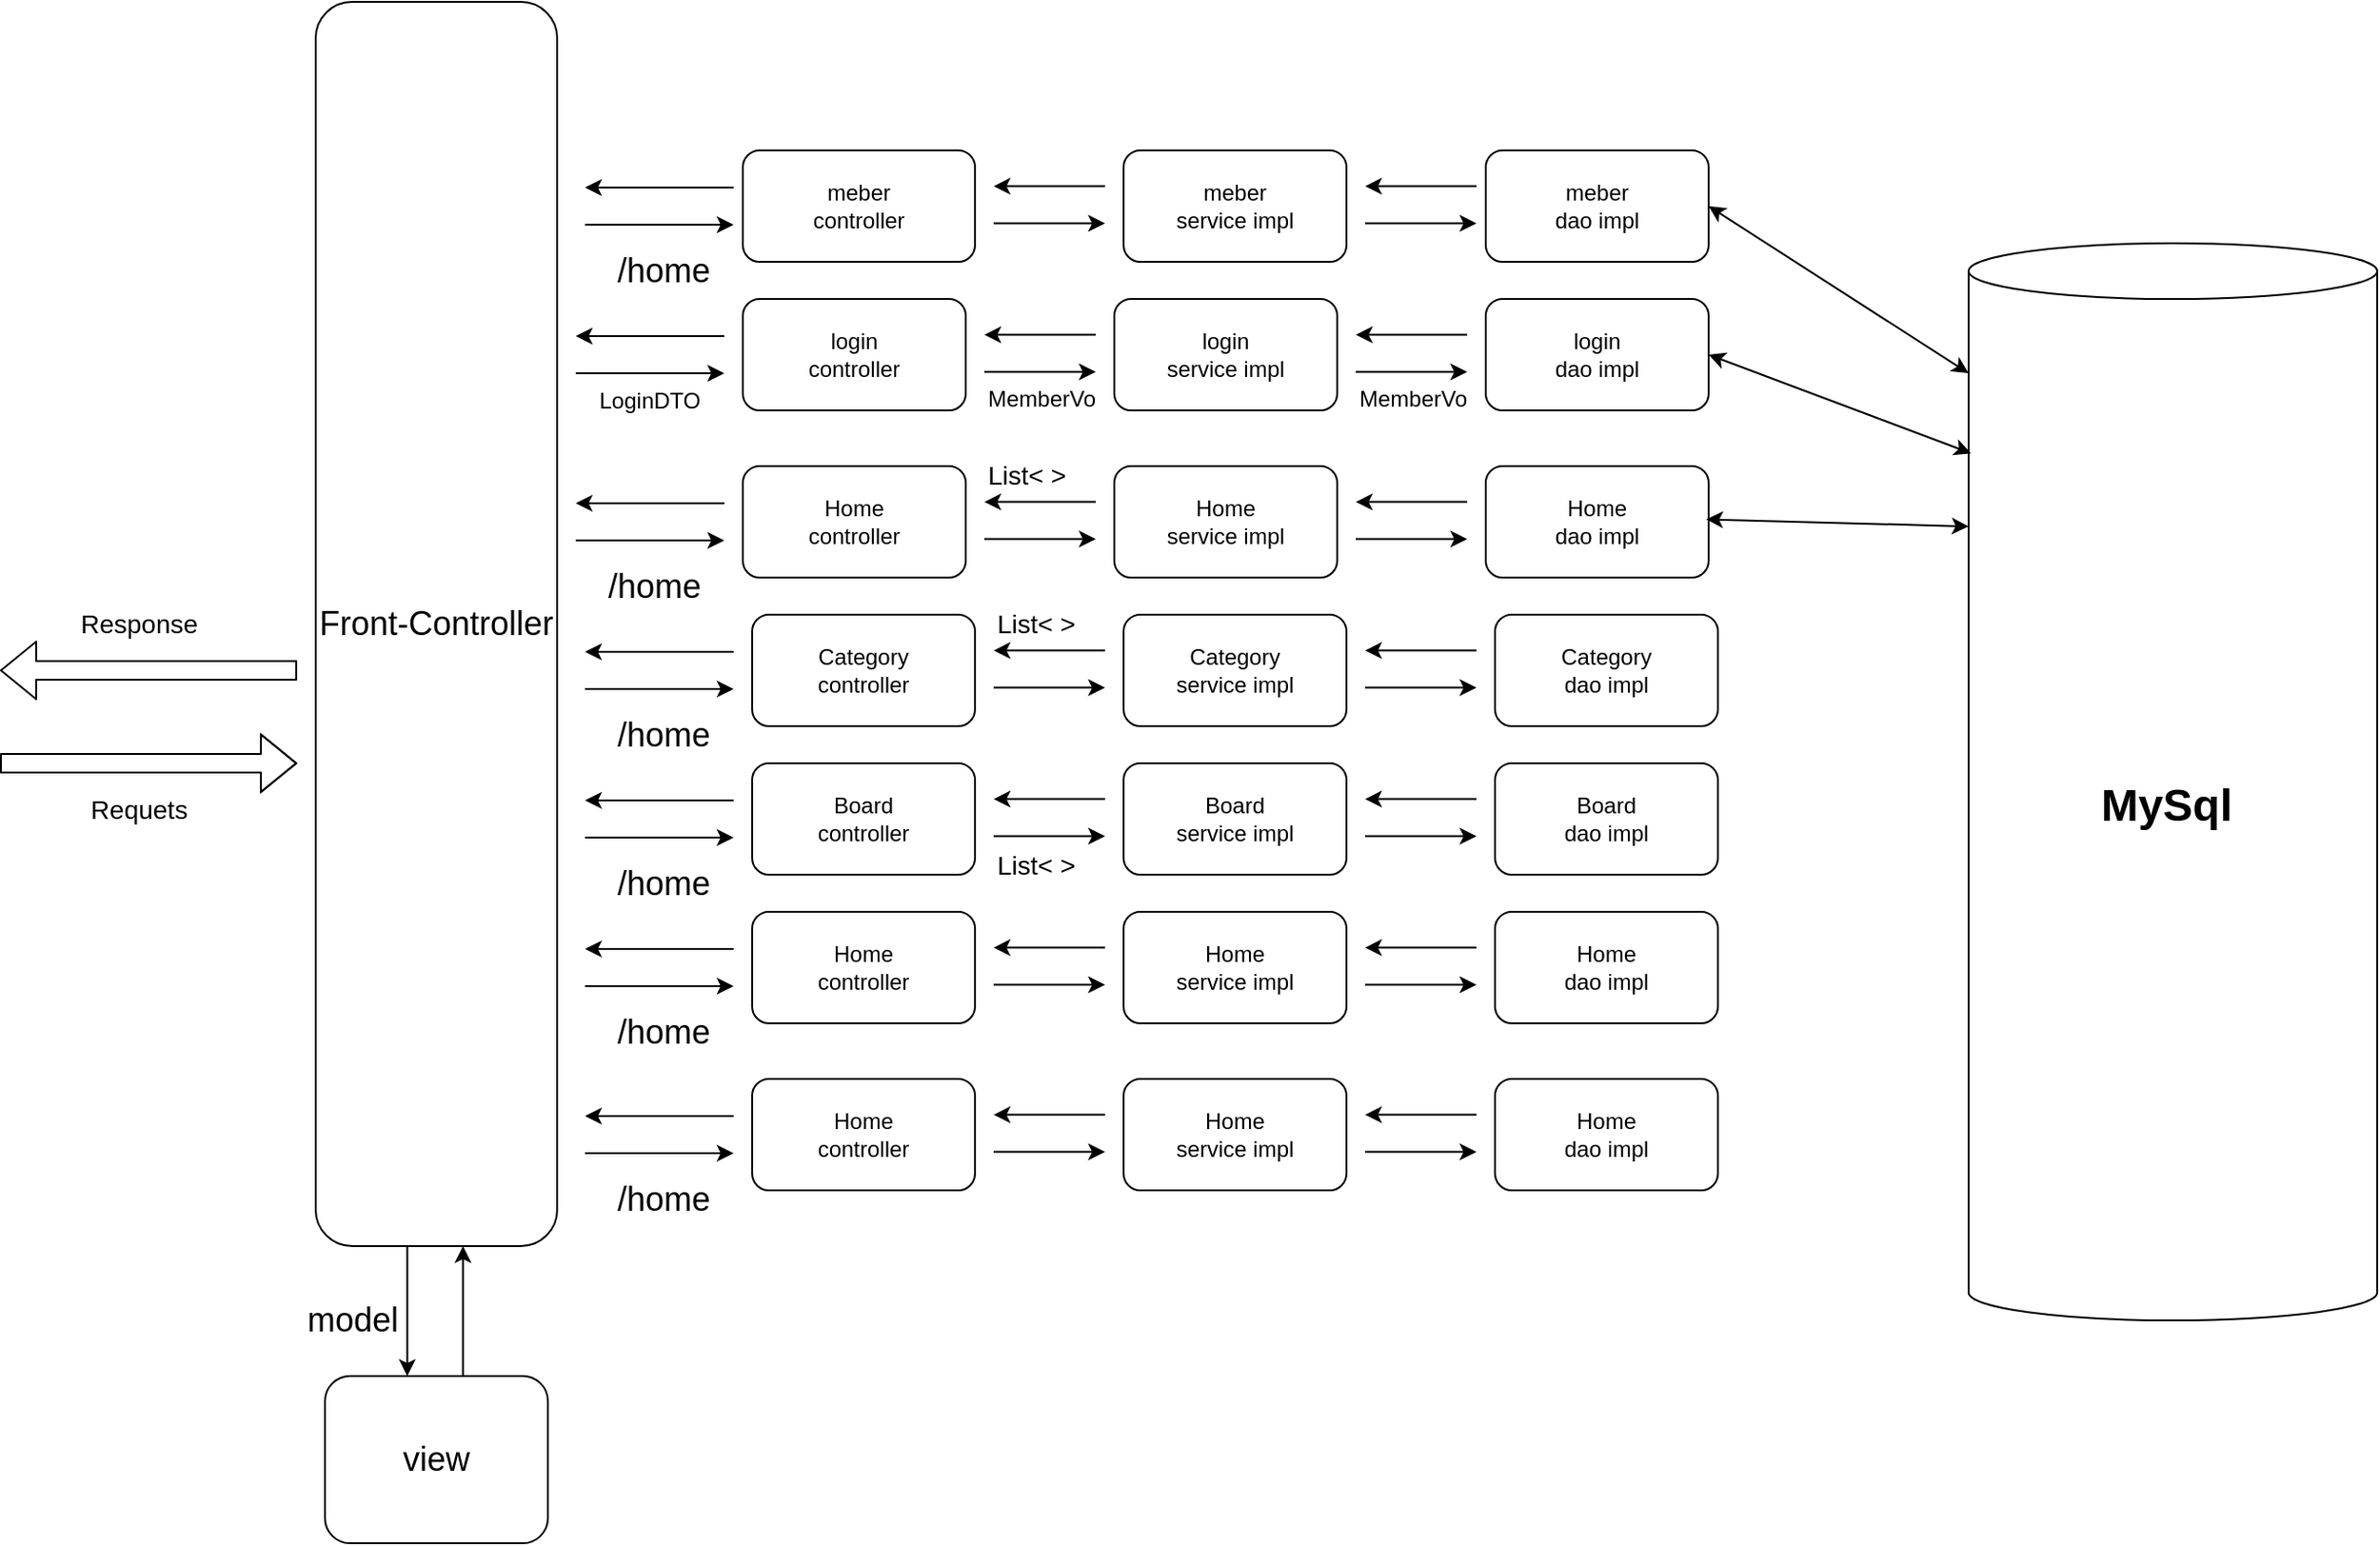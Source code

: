 <mxfile version="14.2.2" type="github">
  <diagram name="Page-1" id="5f0bae14-7c28-e335-631c-24af17079c00">
    <mxGraphModel dx="1483" dy="1686" grid="1" gridSize="10" guides="1" tooltips="1" connect="1" arrows="1" fold="1" page="1" pageScale="1" pageWidth="1100" pageHeight="850" background="#ffffff" math="0" shadow="0">
      <root>
        <mxCell id="0" />
        <mxCell id="1" parent="0" />
        <mxCell id="lNIlCz6gBxkz11Pt6Cn--1" value="&lt;font style=&quot;font-size: 18px&quot;&gt;Front-Controller&lt;/font&gt;" style="rounded=1;whiteSpace=wrap;html=1;" parent="1" vertex="1">
          <mxGeometry x="180" y="-80" width="130" height="670" as="geometry" />
        </mxCell>
        <mxCell id="lNIlCz6gBxkz11Pt6Cn--2" value="" style="shape=flexArrow;endArrow=classic;html=1;" parent="1" edge="1">
          <mxGeometry width="50" height="50" relative="1" as="geometry">
            <mxPoint x="10" y="330" as="sourcePoint" />
            <mxPoint x="170" y="330" as="targetPoint" />
            <Array as="points">
              <mxPoint x="110" y="330" />
            </Array>
          </mxGeometry>
        </mxCell>
        <mxCell id="lNIlCz6gBxkz11Pt6Cn--3" value="" style="shape=flexArrow;endArrow=classic;html=1;" parent="1" edge="1">
          <mxGeometry width="50" height="50" relative="1" as="geometry">
            <mxPoint x="170" y="280" as="sourcePoint" />
            <mxPoint x="10" y="280" as="targetPoint" />
          </mxGeometry>
        </mxCell>
        <mxCell id="lNIlCz6gBxkz11Pt6Cn--6" value="&lt;font style=&quot;font-size: 14px&quot;&gt;Requets&lt;/font&gt;" style="text;html=1;strokeColor=none;fillColor=none;align=center;verticalAlign=middle;whiteSpace=wrap;rounded=0;" parent="1" vertex="1">
          <mxGeometry x="10" y="340" width="150" height="30" as="geometry" />
        </mxCell>
        <mxCell id="lNIlCz6gBxkz11Pt6Cn--7" value="&lt;font style=&quot;font-size: 14px&quot;&gt;Response&lt;/font&gt;" style="text;html=1;strokeColor=none;fillColor=none;align=center;verticalAlign=middle;whiteSpace=wrap;rounded=0;" parent="1" vertex="1">
          <mxGeometry x="10" y="240" width="150" height="30" as="geometry" />
        </mxCell>
        <mxCell id="lNIlCz6gBxkz11Pt6Cn--12" value="" style="endArrow=classic;html=1;" parent="1" edge="1">
          <mxGeometry width="50" height="50" relative="1" as="geometry">
            <mxPoint x="400" y="190" as="sourcePoint" />
            <mxPoint x="320" y="190" as="targetPoint" />
          </mxGeometry>
        </mxCell>
        <mxCell id="5DgXqWJLJcrJSc8MpIkA-1" value="&lt;font style=&quot;font-size: 18px&quot;&gt;view&lt;/font&gt;" style="rounded=1;whiteSpace=wrap;html=1;" vertex="1" parent="1">
          <mxGeometry x="185" y="660" width="120" height="90" as="geometry" />
        </mxCell>
        <mxCell id="5DgXqWJLJcrJSc8MpIkA-2" value="" style="endArrow=classic;html=1;" edge="1" parent="1">
          <mxGeometry width="50" height="50" relative="1" as="geometry">
            <mxPoint x="320" y="210" as="sourcePoint" />
            <mxPoint x="400" y="210" as="targetPoint" />
          </mxGeometry>
        </mxCell>
        <mxCell id="5DgXqWJLJcrJSc8MpIkA-3" value="" style="endArrow=classic;html=1;" edge="1" parent="1">
          <mxGeometry width="50" height="50" relative="1" as="geometry">
            <mxPoint x="259.29" y="660" as="sourcePoint" />
            <mxPoint x="259.29" y="590" as="targetPoint" />
          </mxGeometry>
        </mxCell>
        <mxCell id="5DgXqWJLJcrJSc8MpIkA-4" value="" style="endArrow=classic;html=1;" edge="1" parent="1">
          <mxGeometry width="50" height="50" relative="1" as="geometry">
            <mxPoint x="229.29" y="590" as="sourcePoint" />
            <mxPoint x="229.29" y="660" as="targetPoint" />
          </mxGeometry>
        </mxCell>
        <mxCell id="5DgXqWJLJcrJSc8MpIkA-7" value="&lt;font style=&quot;font-size: 18px&quot;&gt;model&lt;/font&gt;" style="text;html=1;strokeColor=none;fillColor=none;align=center;verticalAlign=middle;whiteSpace=wrap;rounded=0;" vertex="1" parent="1">
          <mxGeometry x="180" y="620" width="40" height="20" as="geometry" />
        </mxCell>
        <mxCell id="5DgXqWJLJcrJSc8MpIkA-10" value="Home&lt;br&gt;controller" style="rounded=1;whiteSpace=wrap;html=1;" vertex="1" parent="1">
          <mxGeometry x="410" y="170" width="120" height="60" as="geometry" />
        </mxCell>
        <mxCell id="5DgXqWJLJcrJSc8MpIkA-11" value="&lt;font style=&quot;font-size: 18px&quot;&gt;/home&lt;/font&gt;" style="text;html=1;strokeColor=none;fillColor=none;align=center;verticalAlign=middle;whiteSpace=wrap;rounded=0;" vertex="1" parent="1">
          <mxGeometry x="335" y="220" width="55" height="30" as="geometry" />
        </mxCell>
        <mxCell id="5DgXqWJLJcrJSc8MpIkA-12" value="" style="endArrow=classic;html=1;" edge="1" parent="1">
          <mxGeometry width="50" height="50" relative="1" as="geometry">
            <mxPoint x="400" y="100" as="sourcePoint" />
            <mxPoint x="320" y="100" as="targetPoint" />
          </mxGeometry>
        </mxCell>
        <mxCell id="5DgXqWJLJcrJSc8MpIkA-13" value="" style="endArrow=classic;html=1;" edge="1" parent="1">
          <mxGeometry width="50" height="50" relative="1" as="geometry">
            <mxPoint x="320" y="120" as="sourcePoint" />
            <mxPoint x="400" y="120" as="targetPoint" />
          </mxGeometry>
        </mxCell>
        <mxCell id="5DgXqWJLJcrJSc8MpIkA-14" value="login&lt;br&gt;controller" style="rounded=1;whiteSpace=wrap;html=1;" vertex="1" parent="1">
          <mxGeometry x="410" y="80" width="120" height="60" as="geometry" />
        </mxCell>
        <mxCell id="5DgXqWJLJcrJSc8MpIkA-17" value="login &lt;br&gt;service impl" style="rounded=1;whiteSpace=wrap;html=1;" vertex="1" parent="1">
          <mxGeometry x="610" y="80" width="120" height="60" as="geometry" />
        </mxCell>
        <mxCell id="5DgXqWJLJcrJSc8MpIkA-22" value="login&lt;br&gt;dao impl" style="rounded=1;whiteSpace=wrap;html=1;" vertex="1" parent="1">
          <mxGeometry x="810" y="80" width="120" height="60" as="geometry" />
        </mxCell>
        <mxCell id="5DgXqWJLJcrJSc8MpIkA-24" value="" style="endArrow=classic;html=1;" edge="1" parent="1">
          <mxGeometry width="50" height="50" relative="1" as="geometry">
            <mxPoint x="600" y="99.29" as="sourcePoint" />
            <mxPoint x="540" y="99.29" as="targetPoint" />
          </mxGeometry>
        </mxCell>
        <mxCell id="5DgXqWJLJcrJSc8MpIkA-25" value="" style="endArrow=classic;html=1;" edge="1" parent="1">
          <mxGeometry width="50" height="50" relative="1" as="geometry">
            <mxPoint x="540" y="119.29" as="sourcePoint" />
            <mxPoint x="600" y="119.29" as="targetPoint" />
          </mxGeometry>
        </mxCell>
        <mxCell id="5DgXqWJLJcrJSc8MpIkA-29" value="" style="endArrow=classic;html=1;" edge="1" parent="1">
          <mxGeometry width="50" height="50" relative="1" as="geometry">
            <mxPoint x="800" y="99.29" as="sourcePoint" />
            <mxPoint x="740" y="99.29" as="targetPoint" />
          </mxGeometry>
        </mxCell>
        <mxCell id="5DgXqWJLJcrJSc8MpIkA-30" value="" style="endArrow=classic;html=1;" edge="1" parent="1">
          <mxGeometry width="50" height="50" relative="1" as="geometry">
            <mxPoint x="740" y="119.29" as="sourcePoint" />
            <mxPoint x="800" y="119.29" as="targetPoint" />
          </mxGeometry>
        </mxCell>
        <mxCell id="5DgXqWJLJcrJSc8MpIkA-31" value="Home&lt;br&gt;service impl" style="rounded=1;whiteSpace=wrap;html=1;" vertex="1" parent="1">
          <mxGeometry x="610" y="170" width="120" height="60" as="geometry" />
        </mxCell>
        <mxCell id="5DgXqWJLJcrJSc8MpIkA-32" value="Home&lt;br&gt;dao impl" style="rounded=1;whiteSpace=wrap;html=1;" vertex="1" parent="1">
          <mxGeometry x="810" y="170" width="120" height="60" as="geometry" />
        </mxCell>
        <mxCell id="5DgXqWJLJcrJSc8MpIkA-33" value="" style="endArrow=classic;html=1;" edge="1" parent="1">
          <mxGeometry width="50" height="50" relative="1" as="geometry">
            <mxPoint x="600" y="189.29" as="sourcePoint" />
            <mxPoint x="540" y="189.29" as="targetPoint" />
          </mxGeometry>
        </mxCell>
        <mxCell id="5DgXqWJLJcrJSc8MpIkA-34" value="" style="endArrow=classic;html=1;" edge="1" parent="1">
          <mxGeometry width="50" height="50" relative="1" as="geometry">
            <mxPoint x="540" y="209.29" as="sourcePoint" />
            <mxPoint x="600" y="209.29" as="targetPoint" />
          </mxGeometry>
        </mxCell>
        <mxCell id="5DgXqWJLJcrJSc8MpIkA-35" value="" style="endArrow=classic;html=1;" edge="1" parent="1">
          <mxGeometry width="50" height="50" relative="1" as="geometry">
            <mxPoint x="800" y="189.29" as="sourcePoint" />
            <mxPoint x="740" y="189.29" as="targetPoint" />
          </mxGeometry>
        </mxCell>
        <mxCell id="5DgXqWJLJcrJSc8MpIkA-36" value="" style="endArrow=classic;html=1;" edge="1" parent="1">
          <mxGeometry width="50" height="50" relative="1" as="geometry">
            <mxPoint x="740" y="209.29" as="sourcePoint" />
            <mxPoint x="800" y="209.29" as="targetPoint" />
          </mxGeometry>
        </mxCell>
        <mxCell id="5DgXqWJLJcrJSc8MpIkA-37" value="LoginDTO" style="text;html=1;strokeColor=none;fillColor=none;align=center;verticalAlign=middle;whiteSpace=wrap;rounded=0;" vertex="1" parent="1">
          <mxGeometry x="325" y="120" width="70" height="30" as="geometry" />
        </mxCell>
        <mxCell id="5DgXqWJLJcrJSc8MpIkA-41" value="MemberVo" style="text;whiteSpace=wrap;html=1;" vertex="1" parent="1">
          <mxGeometry x="740" y="120" width="80" height="30" as="geometry" />
        </mxCell>
        <mxCell id="5DgXqWJLJcrJSc8MpIkA-42" value="MemberVo" style="text;whiteSpace=wrap;html=1;" vertex="1" parent="1">
          <mxGeometry x="540" y="120" width="80" height="30" as="geometry" />
        </mxCell>
        <mxCell id="5DgXqWJLJcrJSc8MpIkA-44" value="&lt;b&gt;&lt;font style=&quot;font-size: 24px&quot;&gt;MySql&amp;nbsp;&lt;/font&gt;&lt;/b&gt;" style="shape=cylinder3;whiteSpace=wrap;html=1;boundedLbl=1;backgroundOutline=1;size=15;" vertex="1" parent="1">
          <mxGeometry x="1070" y="50" width="220" height="580" as="geometry" />
        </mxCell>
        <mxCell id="5DgXqWJLJcrJSc8MpIkA-47" value="&lt;font style=&quot;font-size: 14px&quot;&gt;List&amp;lt; &amp;gt;&lt;/font&gt;" style="text;whiteSpace=wrap;html=1;" vertex="1" parent="1">
          <mxGeometry x="540" y="160" width="70" height="30" as="geometry" />
        </mxCell>
        <mxCell id="5DgXqWJLJcrJSc8MpIkA-48" value="" style="endArrow=classic;startArrow=classic;html=1;entryX=0.006;entryY=0.195;entryDx=0;entryDy=0;entryPerimeter=0;exitX=1;exitY=0.5;exitDx=0;exitDy=0;" edge="1" parent="1" source="5DgXqWJLJcrJSc8MpIkA-22" target="5DgXqWJLJcrJSc8MpIkA-44">
          <mxGeometry width="50" height="50" relative="1" as="geometry">
            <mxPoint x="930" y="90" as="sourcePoint" />
            <mxPoint x="980" y="40" as="targetPoint" />
          </mxGeometry>
        </mxCell>
        <mxCell id="5DgXqWJLJcrJSc8MpIkA-49" value="" style="endArrow=classic;startArrow=classic;html=1;entryX=0;entryY=0;entryDx=0;entryDy=152.5;entryPerimeter=0;" edge="1" parent="1" target="5DgXqWJLJcrJSc8MpIkA-44">
          <mxGeometry width="50" height="50" relative="1" as="geometry">
            <mxPoint x="928.68" y="198.66" as="sourcePoint" />
            <mxPoint x="1070.0" y="230.0" as="targetPoint" />
          </mxGeometry>
        </mxCell>
        <mxCell id="5DgXqWJLJcrJSc8MpIkA-50" value="" style="endArrow=classic;html=1;" edge="1" parent="1">
          <mxGeometry width="50" height="50" relative="1" as="geometry">
            <mxPoint x="405" y="270" as="sourcePoint" />
            <mxPoint x="325" y="270" as="targetPoint" />
          </mxGeometry>
        </mxCell>
        <mxCell id="5DgXqWJLJcrJSc8MpIkA-51" value="" style="endArrow=classic;html=1;" edge="1" parent="1">
          <mxGeometry width="50" height="50" relative="1" as="geometry">
            <mxPoint x="325" y="290" as="sourcePoint" />
            <mxPoint x="405" y="290" as="targetPoint" />
          </mxGeometry>
        </mxCell>
        <mxCell id="5DgXqWJLJcrJSc8MpIkA-52" value="Category&lt;br&gt;controller" style="rounded=1;whiteSpace=wrap;html=1;" vertex="1" parent="1">
          <mxGeometry x="415" y="250" width="120" height="60" as="geometry" />
        </mxCell>
        <mxCell id="5DgXqWJLJcrJSc8MpIkA-53" value="&lt;font style=&quot;font-size: 18px&quot;&gt;/home&lt;/font&gt;" style="text;html=1;strokeColor=none;fillColor=none;align=center;verticalAlign=middle;whiteSpace=wrap;rounded=0;" vertex="1" parent="1">
          <mxGeometry x="340" y="300" width="55" height="30" as="geometry" />
        </mxCell>
        <mxCell id="5DgXqWJLJcrJSc8MpIkA-54" value="Category&lt;br&gt;service impl" style="rounded=1;whiteSpace=wrap;html=1;" vertex="1" parent="1">
          <mxGeometry x="615" y="250" width="120" height="60" as="geometry" />
        </mxCell>
        <mxCell id="5DgXqWJLJcrJSc8MpIkA-55" value="Category&lt;br&gt;dao impl" style="rounded=1;whiteSpace=wrap;html=1;" vertex="1" parent="1">
          <mxGeometry x="815" y="250" width="120" height="60" as="geometry" />
        </mxCell>
        <mxCell id="5DgXqWJLJcrJSc8MpIkA-56" value="" style="endArrow=classic;html=1;" edge="1" parent="1">
          <mxGeometry width="50" height="50" relative="1" as="geometry">
            <mxPoint x="605" y="269.29" as="sourcePoint" />
            <mxPoint x="545" y="269.29" as="targetPoint" />
          </mxGeometry>
        </mxCell>
        <mxCell id="5DgXqWJLJcrJSc8MpIkA-57" value="" style="endArrow=classic;html=1;" edge="1" parent="1">
          <mxGeometry width="50" height="50" relative="1" as="geometry">
            <mxPoint x="545" y="289.29" as="sourcePoint" />
            <mxPoint x="605" y="289.29" as="targetPoint" />
          </mxGeometry>
        </mxCell>
        <mxCell id="5DgXqWJLJcrJSc8MpIkA-58" value="" style="endArrow=classic;html=1;" edge="1" parent="1">
          <mxGeometry width="50" height="50" relative="1" as="geometry">
            <mxPoint x="805" y="269.29" as="sourcePoint" />
            <mxPoint x="745" y="269.29" as="targetPoint" />
          </mxGeometry>
        </mxCell>
        <mxCell id="5DgXqWJLJcrJSc8MpIkA-59" value="" style="endArrow=classic;html=1;" edge="1" parent="1">
          <mxGeometry width="50" height="50" relative="1" as="geometry">
            <mxPoint x="745" y="289.29" as="sourcePoint" />
            <mxPoint x="805" y="289.29" as="targetPoint" />
          </mxGeometry>
        </mxCell>
        <mxCell id="5DgXqWJLJcrJSc8MpIkA-60" value="&lt;font style=&quot;font-size: 14px&quot;&gt;List&amp;lt; &amp;gt;&lt;/font&gt;" style="text;whiteSpace=wrap;html=1;" vertex="1" parent="1">
          <mxGeometry x="545" y="240" width="70" height="30" as="geometry" />
        </mxCell>
        <mxCell id="5DgXqWJLJcrJSc8MpIkA-61" value="" style="endArrow=classic;html=1;" edge="1" parent="1">
          <mxGeometry width="50" height="50" relative="1" as="geometry">
            <mxPoint x="405" y="350" as="sourcePoint" />
            <mxPoint x="325" y="350" as="targetPoint" />
          </mxGeometry>
        </mxCell>
        <mxCell id="5DgXqWJLJcrJSc8MpIkA-62" value="" style="endArrow=classic;html=1;" edge="1" parent="1">
          <mxGeometry width="50" height="50" relative="1" as="geometry">
            <mxPoint x="325" y="370" as="sourcePoint" />
            <mxPoint x="405" y="370" as="targetPoint" />
          </mxGeometry>
        </mxCell>
        <mxCell id="5DgXqWJLJcrJSc8MpIkA-63" value="Board&lt;br&gt;controller" style="rounded=1;whiteSpace=wrap;html=1;" vertex="1" parent="1">
          <mxGeometry x="415" y="330" width="120" height="60" as="geometry" />
        </mxCell>
        <mxCell id="5DgXqWJLJcrJSc8MpIkA-64" value="&lt;font style=&quot;font-size: 18px&quot;&gt;/home&lt;/font&gt;" style="text;html=1;strokeColor=none;fillColor=none;align=center;verticalAlign=middle;whiteSpace=wrap;rounded=0;" vertex="1" parent="1">
          <mxGeometry x="340" y="380" width="55" height="30" as="geometry" />
        </mxCell>
        <mxCell id="5DgXqWJLJcrJSc8MpIkA-65" value="Board&lt;br&gt;service impl" style="rounded=1;whiteSpace=wrap;html=1;" vertex="1" parent="1">
          <mxGeometry x="615" y="330" width="120" height="60" as="geometry" />
        </mxCell>
        <mxCell id="5DgXqWJLJcrJSc8MpIkA-66" value="Board&lt;br&gt;dao impl" style="rounded=1;whiteSpace=wrap;html=1;" vertex="1" parent="1">
          <mxGeometry x="815" y="330" width="120" height="60" as="geometry" />
        </mxCell>
        <mxCell id="5DgXqWJLJcrJSc8MpIkA-67" value="" style="endArrow=classic;html=1;" edge="1" parent="1">
          <mxGeometry width="50" height="50" relative="1" as="geometry">
            <mxPoint x="605" y="349.29" as="sourcePoint" />
            <mxPoint x="545" y="349.29" as="targetPoint" />
          </mxGeometry>
        </mxCell>
        <mxCell id="5DgXqWJLJcrJSc8MpIkA-68" value="" style="endArrow=classic;html=1;" edge="1" parent="1">
          <mxGeometry width="50" height="50" relative="1" as="geometry">
            <mxPoint x="545" y="369.29" as="sourcePoint" />
            <mxPoint x="605" y="369.29" as="targetPoint" />
          </mxGeometry>
        </mxCell>
        <mxCell id="5DgXqWJLJcrJSc8MpIkA-69" value="" style="endArrow=classic;html=1;" edge="1" parent="1">
          <mxGeometry width="50" height="50" relative="1" as="geometry">
            <mxPoint x="805" y="349.29" as="sourcePoint" />
            <mxPoint x="745" y="349.29" as="targetPoint" />
          </mxGeometry>
        </mxCell>
        <mxCell id="5DgXqWJLJcrJSc8MpIkA-70" value="" style="endArrow=classic;html=1;" edge="1" parent="1">
          <mxGeometry width="50" height="50" relative="1" as="geometry">
            <mxPoint x="745" y="369.29" as="sourcePoint" />
            <mxPoint x="805" y="369.29" as="targetPoint" />
          </mxGeometry>
        </mxCell>
        <mxCell id="5DgXqWJLJcrJSc8MpIkA-71" value="&lt;font style=&quot;font-size: 14px&quot;&gt;List&amp;lt; &amp;gt;&lt;/font&gt;" style="text;whiteSpace=wrap;html=1;" vertex="1" parent="1">
          <mxGeometry x="545" y="370" width="70" height="30" as="geometry" />
        </mxCell>
        <mxCell id="5DgXqWJLJcrJSc8MpIkA-73" value="" style="endArrow=classic;html=1;" edge="1" parent="1">
          <mxGeometry width="50" height="50" relative="1" as="geometry">
            <mxPoint x="405" y="430" as="sourcePoint" />
            <mxPoint x="325" y="430" as="targetPoint" />
          </mxGeometry>
        </mxCell>
        <mxCell id="5DgXqWJLJcrJSc8MpIkA-74" value="" style="endArrow=classic;html=1;" edge="1" parent="1">
          <mxGeometry width="50" height="50" relative="1" as="geometry">
            <mxPoint x="325" y="450" as="sourcePoint" />
            <mxPoint x="405" y="450" as="targetPoint" />
          </mxGeometry>
        </mxCell>
        <mxCell id="5DgXqWJLJcrJSc8MpIkA-75" value="Home&lt;br&gt;controller" style="rounded=1;whiteSpace=wrap;html=1;" vertex="1" parent="1">
          <mxGeometry x="415" y="410" width="120" height="60" as="geometry" />
        </mxCell>
        <mxCell id="5DgXqWJLJcrJSc8MpIkA-76" value="&lt;font style=&quot;font-size: 18px&quot;&gt;/home&lt;/font&gt;" style="text;html=1;strokeColor=none;fillColor=none;align=center;verticalAlign=middle;whiteSpace=wrap;rounded=0;" vertex="1" parent="1">
          <mxGeometry x="340" y="460" width="55" height="30" as="geometry" />
        </mxCell>
        <mxCell id="5DgXqWJLJcrJSc8MpIkA-77" value="Home&lt;br&gt;service impl" style="rounded=1;whiteSpace=wrap;html=1;" vertex="1" parent="1">
          <mxGeometry x="615" y="410" width="120" height="60" as="geometry" />
        </mxCell>
        <mxCell id="5DgXqWJLJcrJSc8MpIkA-78" value="Home&lt;br&gt;dao impl" style="rounded=1;whiteSpace=wrap;html=1;" vertex="1" parent="1">
          <mxGeometry x="815" y="410" width="120" height="60" as="geometry" />
        </mxCell>
        <mxCell id="5DgXqWJLJcrJSc8MpIkA-79" value="" style="endArrow=classic;html=1;" edge="1" parent="1">
          <mxGeometry width="50" height="50" relative="1" as="geometry">
            <mxPoint x="605" y="429.29" as="sourcePoint" />
            <mxPoint x="545" y="429.29" as="targetPoint" />
          </mxGeometry>
        </mxCell>
        <mxCell id="5DgXqWJLJcrJSc8MpIkA-80" value="" style="endArrow=classic;html=1;" edge="1" parent="1">
          <mxGeometry width="50" height="50" relative="1" as="geometry">
            <mxPoint x="545" y="449.29" as="sourcePoint" />
            <mxPoint x="605" y="449.29" as="targetPoint" />
          </mxGeometry>
        </mxCell>
        <mxCell id="5DgXqWJLJcrJSc8MpIkA-81" value="" style="endArrow=classic;html=1;" edge="1" parent="1">
          <mxGeometry width="50" height="50" relative="1" as="geometry">
            <mxPoint x="805" y="429.29" as="sourcePoint" />
            <mxPoint x="745" y="429.29" as="targetPoint" />
          </mxGeometry>
        </mxCell>
        <mxCell id="5DgXqWJLJcrJSc8MpIkA-82" value="" style="endArrow=classic;html=1;" edge="1" parent="1">
          <mxGeometry width="50" height="50" relative="1" as="geometry">
            <mxPoint x="745" y="449.29" as="sourcePoint" />
            <mxPoint x="805" y="449.29" as="targetPoint" />
          </mxGeometry>
        </mxCell>
        <mxCell id="5DgXqWJLJcrJSc8MpIkA-83" value="" style="endArrow=classic;html=1;" edge="1" parent="1">
          <mxGeometry width="50" height="50" relative="1" as="geometry">
            <mxPoint x="405" y="520" as="sourcePoint" />
            <mxPoint x="325" y="520" as="targetPoint" />
          </mxGeometry>
        </mxCell>
        <mxCell id="5DgXqWJLJcrJSc8MpIkA-84" value="" style="endArrow=classic;html=1;" edge="1" parent="1">
          <mxGeometry width="50" height="50" relative="1" as="geometry">
            <mxPoint x="325" y="540" as="sourcePoint" />
            <mxPoint x="405" y="540" as="targetPoint" />
          </mxGeometry>
        </mxCell>
        <mxCell id="5DgXqWJLJcrJSc8MpIkA-85" value="Home&lt;br&gt;controller" style="rounded=1;whiteSpace=wrap;html=1;" vertex="1" parent="1">
          <mxGeometry x="415" y="500" width="120" height="60" as="geometry" />
        </mxCell>
        <mxCell id="5DgXqWJLJcrJSc8MpIkA-86" value="&lt;font style=&quot;font-size: 18px&quot;&gt;/home&lt;/font&gt;" style="text;html=1;strokeColor=none;fillColor=none;align=center;verticalAlign=middle;whiteSpace=wrap;rounded=0;" vertex="1" parent="1">
          <mxGeometry x="340" y="550" width="55" height="30" as="geometry" />
        </mxCell>
        <mxCell id="5DgXqWJLJcrJSc8MpIkA-87" value="Home&lt;br&gt;service impl" style="rounded=1;whiteSpace=wrap;html=1;" vertex="1" parent="1">
          <mxGeometry x="615" y="500" width="120" height="60" as="geometry" />
        </mxCell>
        <mxCell id="5DgXqWJLJcrJSc8MpIkA-88" value="Home&lt;br&gt;dao impl" style="rounded=1;whiteSpace=wrap;html=1;" vertex="1" parent="1">
          <mxGeometry x="815" y="500" width="120" height="60" as="geometry" />
        </mxCell>
        <mxCell id="5DgXqWJLJcrJSc8MpIkA-89" value="" style="endArrow=classic;html=1;" edge="1" parent="1">
          <mxGeometry width="50" height="50" relative="1" as="geometry">
            <mxPoint x="605" y="519.29" as="sourcePoint" />
            <mxPoint x="545" y="519.29" as="targetPoint" />
          </mxGeometry>
        </mxCell>
        <mxCell id="5DgXqWJLJcrJSc8MpIkA-90" value="" style="endArrow=classic;html=1;" edge="1" parent="1">
          <mxGeometry width="50" height="50" relative="1" as="geometry">
            <mxPoint x="545" y="539.29" as="sourcePoint" />
            <mxPoint x="605" y="539.29" as="targetPoint" />
          </mxGeometry>
        </mxCell>
        <mxCell id="5DgXqWJLJcrJSc8MpIkA-91" value="" style="endArrow=classic;html=1;" edge="1" parent="1">
          <mxGeometry width="50" height="50" relative="1" as="geometry">
            <mxPoint x="805" y="519.29" as="sourcePoint" />
            <mxPoint x="745" y="519.29" as="targetPoint" />
          </mxGeometry>
        </mxCell>
        <mxCell id="5DgXqWJLJcrJSc8MpIkA-92" value="" style="endArrow=classic;html=1;" edge="1" parent="1">
          <mxGeometry width="50" height="50" relative="1" as="geometry">
            <mxPoint x="745" y="539.29" as="sourcePoint" />
            <mxPoint x="805" y="539.29" as="targetPoint" />
          </mxGeometry>
        </mxCell>
        <mxCell id="5DgXqWJLJcrJSc8MpIkA-93" value="" style="endArrow=classic;html=1;" edge="1" parent="1">
          <mxGeometry width="50" height="50" relative="1" as="geometry">
            <mxPoint x="405" y="20" as="sourcePoint" />
            <mxPoint x="325" y="20" as="targetPoint" />
          </mxGeometry>
        </mxCell>
        <mxCell id="5DgXqWJLJcrJSc8MpIkA-94" value="" style="endArrow=classic;html=1;" edge="1" parent="1">
          <mxGeometry width="50" height="50" relative="1" as="geometry">
            <mxPoint x="325" y="40" as="sourcePoint" />
            <mxPoint x="405" y="40" as="targetPoint" />
          </mxGeometry>
        </mxCell>
        <mxCell id="5DgXqWJLJcrJSc8MpIkA-95" value="meber&lt;br&gt;controller" style="rounded=1;whiteSpace=wrap;html=1;" vertex="1" parent="1">
          <mxGeometry x="410" width="125" height="60" as="geometry" />
        </mxCell>
        <mxCell id="5DgXqWJLJcrJSc8MpIkA-96" value="&lt;font style=&quot;font-size: 18px&quot;&gt;/home&lt;/font&gt;" style="text;html=1;strokeColor=none;fillColor=none;align=center;verticalAlign=middle;whiteSpace=wrap;rounded=0;" vertex="1" parent="1">
          <mxGeometry x="340" y="50" width="55" height="30" as="geometry" />
        </mxCell>
        <mxCell id="5DgXqWJLJcrJSc8MpIkA-97" value="meber&lt;br&gt;service impl" style="rounded=1;whiteSpace=wrap;html=1;" vertex="1" parent="1">
          <mxGeometry x="615" width="120" height="60" as="geometry" />
        </mxCell>
        <mxCell id="5DgXqWJLJcrJSc8MpIkA-98" value="meber&lt;br&gt;dao impl" style="rounded=1;whiteSpace=wrap;html=1;" vertex="1" parent="1">
          <mxGeometry x="810" width="120" height="60" as="geometry" />
        </mxCell>
        <mxCell id="5DgXqWJLJcrJSc8MpIkA-99" value="" style="endArrow=classic;html=1;" edge="1" parent="1">
          <mxGeometry width="50" height="50" relative="1" as="geometry">
            <mxPoint x="605" y="19.29" as="sourcePoint" />
            <mxPoint x="545" y="19.29" as="targetPoint" />
          </mxGeometry>
        </mxCell>
        <mxCell id="5DgXqWJLJcrJSc8MpIkA-100" value="" style="endArrow=classic;html=1;" edge="1" parent="1">
          <mxGeometry width="50" height="50" relative="1" as="geometry">
            <mxPoint x="545" y="39.29" as="sourcePoint" />
            <mxPoint x="605" y="39.29" as="targetPoint" />
          </mxGeometry>
        </mxCell>
        <mxCell id="5DgXqWJLJcrJSc8MpIkA-101" value="" style="endArrow=classic;html=1;" edge="1" parent="1">
          <mxGeometry width="50" height="50" relative="1" as="geometry">
            <mxPoint x="805" y="19.29" as="sourcePoint" />
            <mxPoint x="745" y="19.29" as="targetPoint" />
          </mxGeometry>
        </mxCell>
        <mxCell id="5DgXqWJLJcrJSc8MpIkA-102" value="" style="endArrow=classic;html=1;" edge="1" parent="1">
          <mxGeometry width="50" height="50" relative="1" as="geometry">
            <mxPoint x="745" y="39.29" as="sourcePoint" />
            <mxPoint x="805" y="39.29" as="targetPoint" />
          </mxGeometry>
        </mxCell>
        <mxCell id="5DgXqWJLJcrJSc8MpIkA-105" value="" style="endArrow=classic;startArrow=classic;html=1;" edge="1" parent="1">
          <mxGeometry width="50" height="50" relative="1" as="geometry">
            <mxPoint x="930" y="30" as="sourcePoint" />
            <mxPoint x="1070" y="120" as="targetPoint" />
          </mxGeometry>
        </mxCell>
      </root>
    </mxGraphModel>
  </diagram>
</mxfile>
